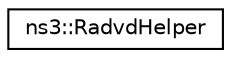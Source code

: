 digraph "Graphical Class Hierarchy"
{
 // LATEX_PDF_SIZE
  edge [fontname="Helvetica",fontsize="10",labelfontname="Helvetica",labelfontsize="10"];
  node [fontname="Helvetica",fontsize="10",shape=record];
  rankdir="LR";
  Node0 [label="ns3::RadvdHelper",height=0.2,width=0.4,color="black", fillcolor="white", style="filled",URL="$classns3_1_1_radvd_helper.html",tooltip="Radvd application helper."];
}
